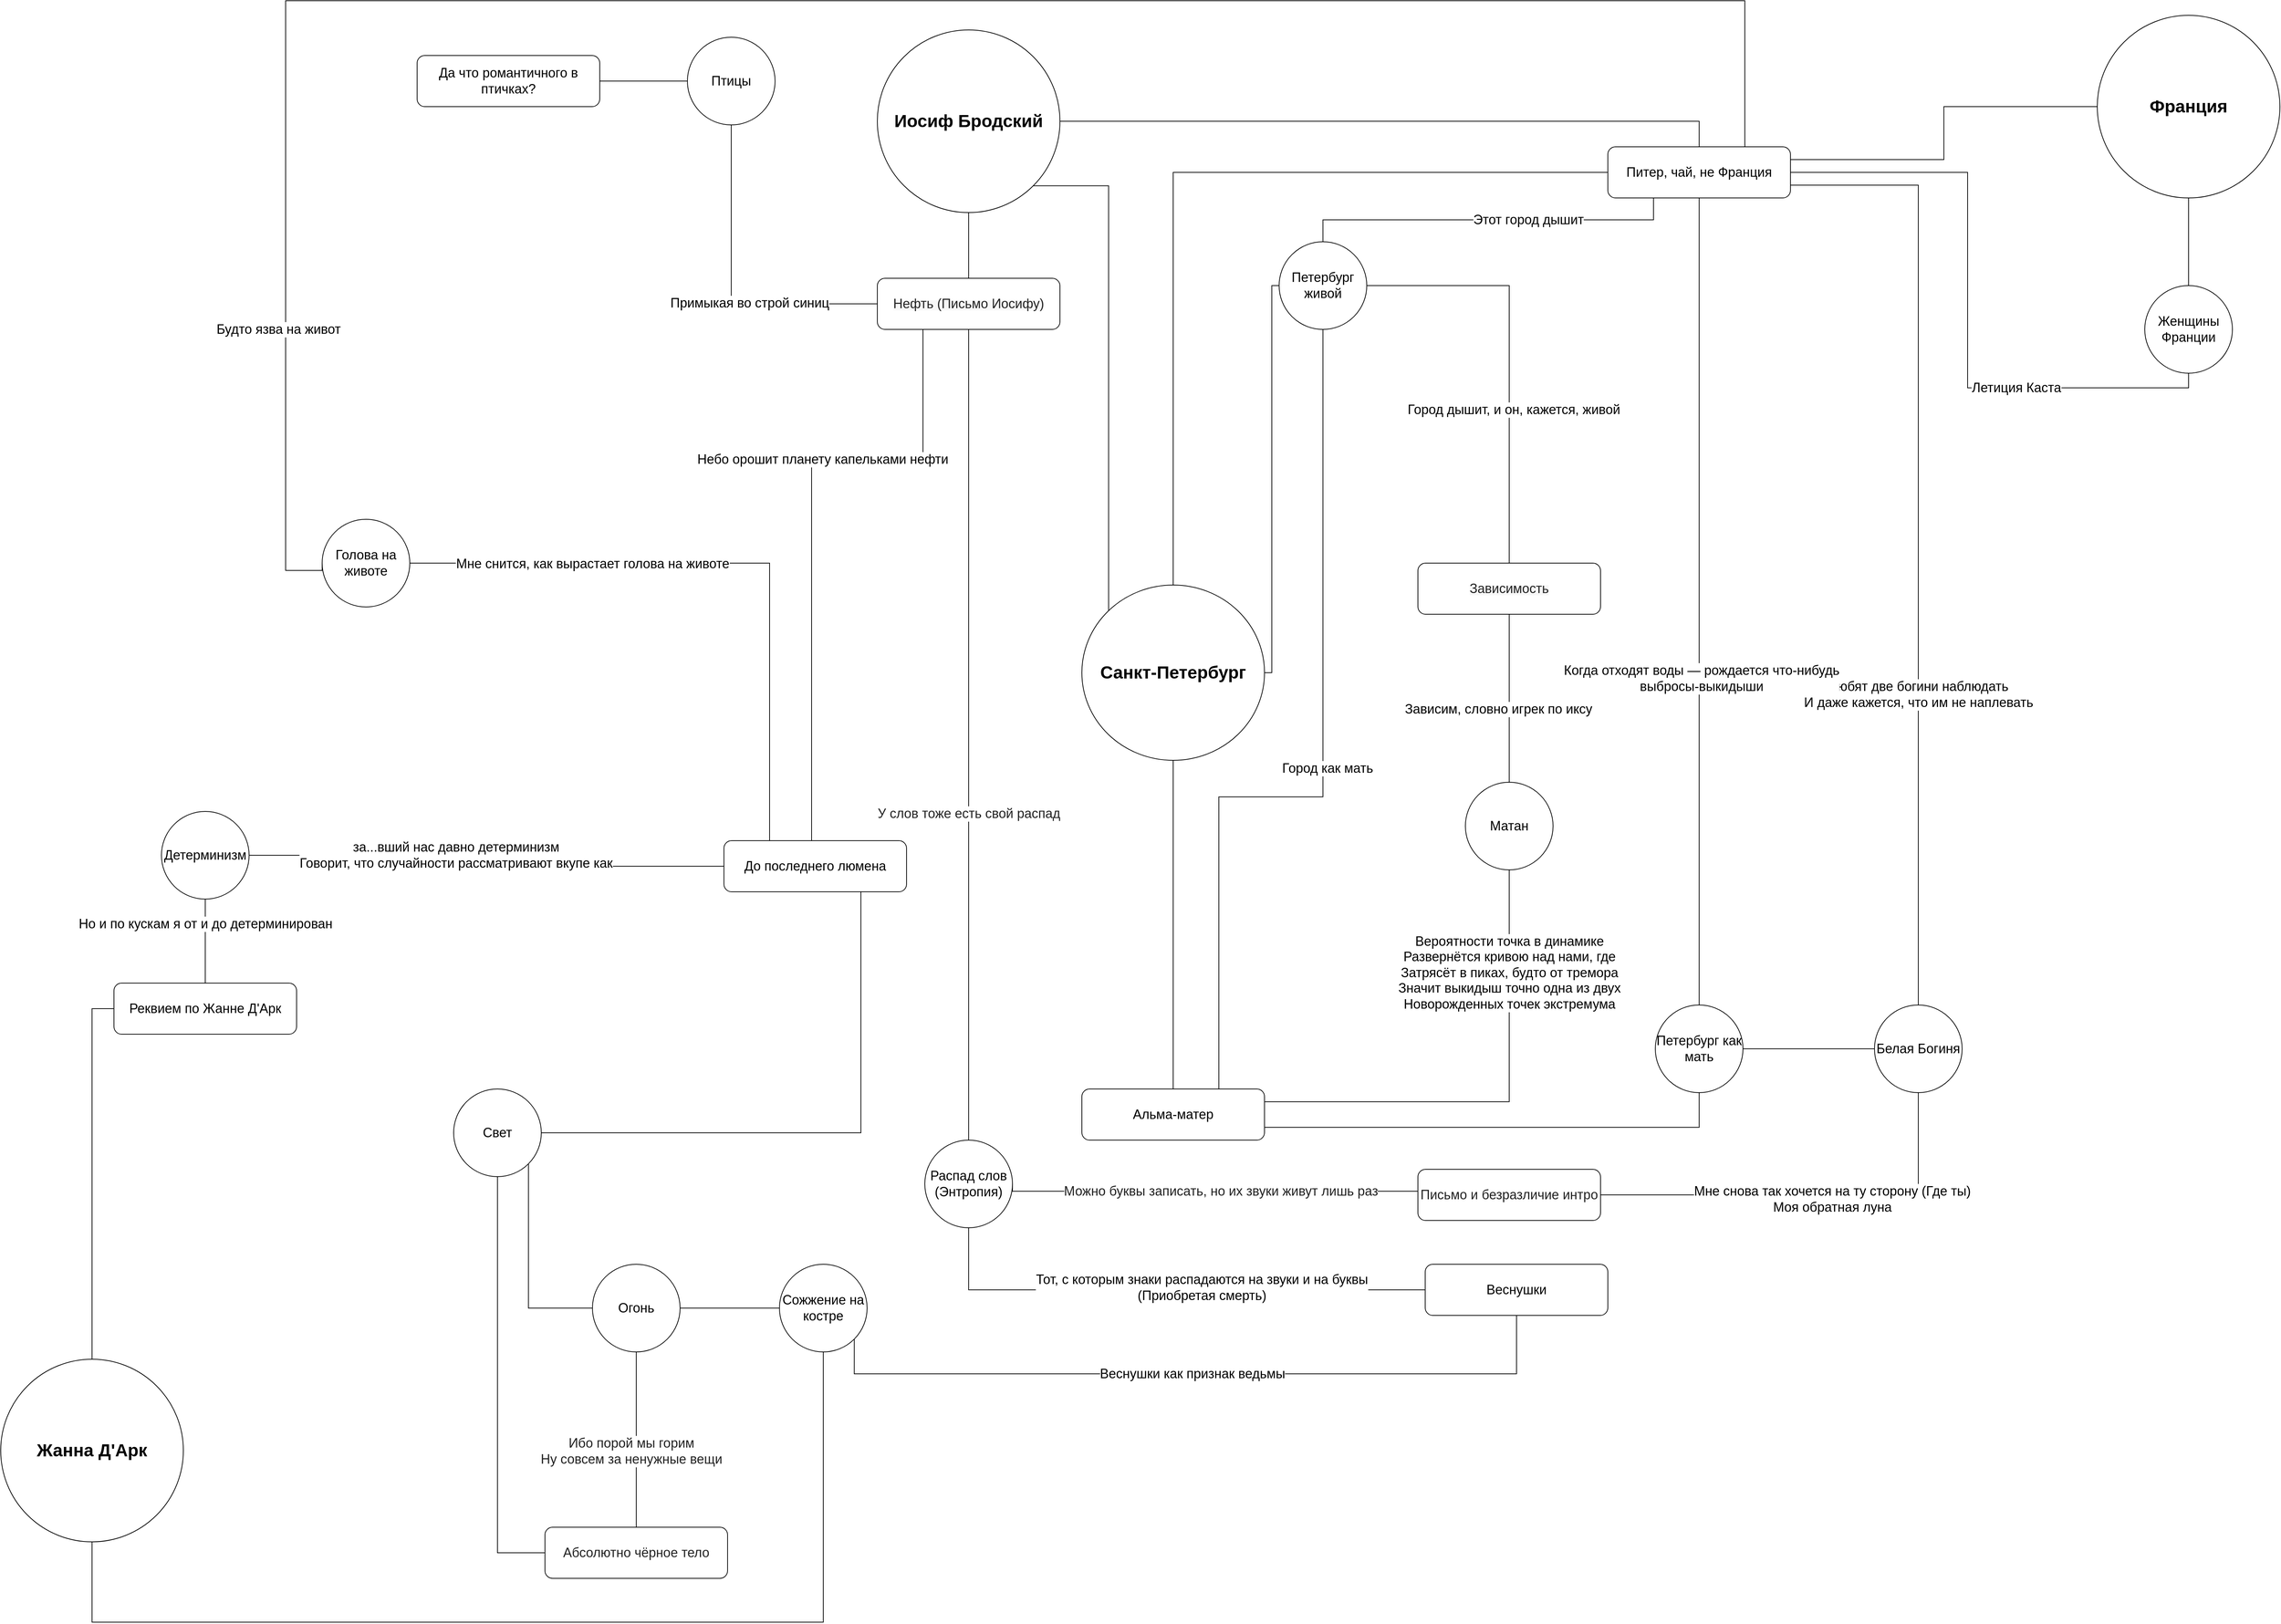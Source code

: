 <mxfile version="14.3.2" type="github">
  <diagram id="hLvbFPvER6smxe1DaEyC" name="Page-1">
    <mxGraphModel dx="3138" dy="2585" grid="1" gridSize="10" guides="1" tooltips="1" connect="1" arrows="1" fold="1" page="1" pageScale="1" pageWidth="827" pageHeight="1169" math="0" shadow="0">
      <root>
        <mxCell id="0" />
        <mxCell id="1" parent="0" />
        <mxCell id="lqc5_xZJ1Iw9UYwcaw_J-13" style="edgeStyle=orthogonalEdgeStyle;rounded=0;orthogonalLoop=1;jettySize=auto;html=1;entryX=0;entryY=0.5;entryDx=0;entryDy=0;endArrow=none;endFill=0;exitX=0.5;exitY=0;exitDx=0;exitDy=0;" edge="1" parent="1" source="1c6ZH7vMenbnLPpmqNAf-1" target="1c6ZH7vMenbnLPpmqNAf-60">
          <mxGeometry relative="1" as="geometry" />
        </mxCell>
        <mxCell id="lqc5_xZJ1Iw9UYwcaw_J-24" style="edgeStyle=orthogonalEdgeStyle;rounded=0;orthogonalLoop=1;jettySize=auto;html=1;entryX=1;entryY=1;entryDx=0;entryDy=0;endArrow=none;endFill=0;exitX=0;exitY=0;exitDx=0;exitDy=0;" edge="1" parent="1" source="1c6ZH7vMenbnLPpmqNAf-1" target="1c6ZH7vMenbnLPpmqNAf-2">
          <mxGeometry relative="1" as="geometry">
            <Array as="points">
              <mxPoint x="-83" y="-877" />
            </Array>
          </mxGeometry>
        </mxCell>
        <mxCell id="1c6ZH7vMenbnLPpmqNAf-1" value="&lt;b&gt;&lt;font style=&quot;font-size: 24px&quot;&gt;Санкт-Петербург&lt;/font&gt;&lt;/b&gt;" style="ellipse;whiteSpace=wrap;html=1;" parent="1" vertex="1">
          <mxGeometry x="-120" y="-330" width="250" height="240" as="geometry" />
        </mxCell>
        <mxCell id="lqc5_xZJ1Iw9UYwcaw_J-55" style="edgeStyle=orthogonalEdgeStyle;rounded=0;orthogonalLoop=1;jettySize=auto;html=1;entryX=0.5;entryY=0;entryDx=0;entryDy=0;endArrow=none;endFill=0;" edge="1" parent="1" source="1c6ZH7vMenbnLPpmqNAf-2" target="1c6ZH7vMenbnLPpmqNAf-37">
          <mxGeometry relative="1" as="geometry" />
        </mxCell>
        <mxCell id="1c6ZH7vMenbnLPpmqNAf-2" value="&lt;b&gt;&lt;font style=&quot;font-size: 24px&quot;&gt;Иосиф Бродский&lt;/font&gt;&lt;/b&gt;" style="ellipse;whiteSpace=wrap;html=1;" parent="1" vertex="1">
          <mxGeometry x="-400" y="-1090" width="250" height="250" as="geometry" />
        </mxCell>
        <mxCell id="1c6ZH7vMenbnLPpmqNAf-44" style="edgeStyle=orthogonalEdgeStyle;rounded=0;orthogonalLoop=1;jettySize=auto;html=1;entryX=1;entryY=0.25;entryDx=0;entryDy=0;endArrow=none;endFill=0;" parent="1" source="1c6ZH7vMenbnLPpmqNAf-3" target="1c6ZH7vMenbnLPpmqNAf-60" edge="1">
          <mxGeometry relative="1" as="geometry">
            <mxPoint x="660" y="165" as="targetPoint" />
          </mxGeometry>
        </mxCell>
        <mxCell id="1c6ZH7vMenbnLPpmqNAf-3" value="&lt;b&gt;&lt;font style=&quot;font-size: 24px&quot;&gt;Франция&lt;/font&gt;&lt;/b&gt;" style="ellipse;whiteSpace=wrap;html=1;" parent="1" vertex="1">
          <mxGeometry x="1270" y="-1110" width="250" height="250" as="geometry" />
        </mxCell>
        <mxCell id="lqc5_xZJ1Iw9UYwcaw_J-61" style="edgeStyle=orthogonalEdgeStyle;rounded=0;orthogonalLoop=1;jettySize=auto;html=1;entryX=0;entryY=0.5;entryDx=0;entryDy=0;endArrow=none;endFill=0;" edge="1" parent="1" source="1c6ZH7vMenbnLPpmqNAf-4" target="lqc5_xZJ1Iw9UYwcaw_J-47">
          <mxGeometry relative="1" as="geometry" />
        </mxCell>
        <mxCell id="1c6ZH7vMenbnLPpmqNAf-4" value="&lt;b&gt;&lt;font style=&quot;font-size: 24px&quot;&gt;Жанна Д&#39;Арк&lt;/font&gt;&lt;/b&gt;" style="ellipse;whiteSpace=wrap;html=1;" parent="1" vertex="1">
          <mxGeometry x="-1600" y="730" width="250" height="250" as="geometry" />
        </mxCell>
        <mxCell id="1c6ZH7vMenbnLPpmqNAf-12" value="&lt;font style=&quot;font-size: 18px&quot;&gt;Распад слов (Энтропия)&lt;/font&gt;" style="ellipse;whiteSpace=wrap;html=1;" parent="1" vertex="1">
          <mxGeometry x="-335" y="430" width="120" height="120" as="geometry" />
        </mxCell>
        <mxCell id="1c6ZH7vMenbnLPpmqNAf-33" style="edgeStyle=orthogonalEdgeStyle;rounded=0;orthogonalLoop=1;jettySize=auto;html=1;entryX=1;entryY=0.5;entryDx=0;entryDy=0;endArrow=none;endFill=0;exitX=0;exitY=0.5;exitDx=0;exitDy=0;" parent="1" source="1c6ZH7vMenbnLPpmqNAf-19" target="1c6ZH7vMenbnLPpmqNAf-12" edge="1">
          <mxGeometry relative="1" as="geometry">
            <Array as="points">
              <mxPoint x="450" y="500" />
              <mxPoint x="-215" y="500" />
            </Array>
          </mxGeometry>
        </mxCell>
        <mxCell id="1c6ZH7vMenbnLPpmqNAf-34" value="&lt;span style=&quot;color: rgb(34 , 34 , 34) ; font-family: &amp;#34;programme&amp;#34; , &amp;#34;arial&amp;#34; , sans-serif ; font-size: 18px&quot;&gt;Можно буквы записать, но их звуки живут лишь раз&lt;/span&gt;" style="edgeLabel;html=1;align=center;verticalAlign=middle;resizable=0;points=[];" parent="1c6ZH7vMenbnLPpmqNAf-33" vertex="1" connectable="0">
          <mxGeometry x="-0.164" y="1" relative="1" as="geometry">
            <mxPoint x="-165" y="-1" as="offset" />
          </mxGeometry>
        </mxCell>
        <mxCell id="lqc5_xZJ1Iw9UYwcaw_J-9" style="edgeStyle=orthogonalEdgeStyle;rounded=0;orthogonalLoop=1;jettySize=auto;html=1;entryX=0.5;entryY=1;entryDx=0;entryDy=0;endArrow=none;endFill=0;" edge="1" parent="1" source="1c6ZH7vMenbnLPpmqNAf-19" target="lqc5_xZJ1Iw9UYwcaw_J-5">
          <mxGeometry relative="1" as="geometry" />
        </mxCell>
        <mxCell id="lqc5_xZJ1Iw9UYwcaw_J-10" value="&lt;div&gt;&lt;span style=&quot;font-size: 18px&quot;&gt;Мне снова так хочется на ту сторону (Где ты)&lt;/span&gt;&lt;/div&gt;&lt;div&gt;&lt;span style=&quot;font-size: 18px&quot;&gt;Моя обратная луна&lt;/span&gt;&lt;/div&gt;" style="edgeLabel;html=1;align=center;verticalAlign=middle;resizable=0;points=[];" vertex="1" connectable="0" parent="lqc5_xZJ1Iw9UYwcaw_J-9">
          <mxGeometry x="0.105" y="-6" relative="1" as="geometry">
            <mxPoint x="-1" as="offset" />
          </mxGeometry>
        </mxCell>
        <mxCell id="1c6ZH7vMenbnLPpmqNAf-19" value="&lt;font size=&quot;1&quot;&gt;&lt;span style=&quot;color: rgb(34 , 34 , 34) ; font-family: &amp;#34;programme&amp;#34; , &amp;#34;arial&amp;#34; , sans-serif ; font-size: 18px ; background-color: rgb(255 , 255 , 255)&quot;&gt;Письмо и безразличие интро&lt;/span&gt;&lt;/font&gt;" style="rounded=1;whiteSpace=wrap;html=1;" parent="1" vertex="1">
          <mxGeometry x="340" y="470" width="250" height="70" as="geometry" />
        </mxCell>
        <mxCell id="1c6ZH7vMenbnLPpmqNAf-32" style="edgeStyle=orthogonalEdgeStyle;rounded=0;orthogonalLoop=1;jettySize=auto;html=1;exitX=0;exitY=0.5;exitDx=0;exitDy=0;endArrow=none;endFill=0;" parent="1" source="lqc5_xZJ1Iw9UYwcaw_J-41" target="1c6ZH7vMenbnLPpmqNAf-12" edge="1">
          <mxGeometry relative="1" as="geometry">
            <mxPoint x="350" y="635" as="sourcePoint" />
          </mxGeometry>
        </mxCell>
        <mxCell id="1c6ZH7vMenbnLPpmqNAf-35" value="&lt;div style=&quot;font-size: 18px&quot;&gt;&lt;font style=&quot;font-size: 18px&quot;&gt;Тот, с которым знаки распадаются на звуки и на буквы&lt;/font&gt;&lt;/div&gt;&lt;div style=&quot;font-size: 18px&quot;&gt;&lt;font style=&quot;font-size: 18px&quot;&gt;(Приобретая смерть)&lt;/font&gt;&lt;/div&gt;" style="edgeLabel;html=1;align=center;verticalAlign=middle;resizable=0;points=[];" parent="1c6ZH7vMenbnLPpmqNAf-32" vertex="1" connectable="0">
          <mxGeometry x="-0.136" y="-3" relative="1" as="geometry">
            <mxPoint as="offset" />
          </mxGeometry>
        </mxCell>
        <mxCell id="1c6ZH7vMenbnLPpmqNAf-47" style="edgeStyle=orthogonalEdgeStyle;rounded=0;orthogonalLoop=1;jettySize=auto;html=1;endArrow=none;endFill=0;exitX=0.5;exitY=1;exitDx=0;exitDy=0;entryX=1;entryY=0;entryDx=0;entryDy=0;" parent="1" source="lqc5_xZJ1Iw9UYwcaw_J-41" target="1c6ZH7vMenbnLPpmqNAf-46" edge="1">
          <mxGeometry relative="1" as="geometry">
            <mxPoint x="600" y="635" as="sourcePoint" />
            <mxPoint x="160" y="760" as="targetPoint" />
            <Array as="points">
              <mxPoint x="475" y="750" />
              <mxPoint x="-432" y="750" />
            </Array>
          </mxGeometry>
        </mxCell>
        <mxCell id="lqc5_xZJ1Iw9UYwcaw_J-11" value="&lt;span style=&quot;font-size: 18px&quot;&gt;Веснушки как признак ведьмы&lt;/span&gt;" style="edgeLabel;html=1;align=center;verticalAlign=middle;resizable=0;points=[];" vertex="1" connectable="0" parent="1c6ZH7vMenbnLPpmqNAf-47">
          <mxGeometry x="-0.432" y="-4" relative="1" as="geometry">
            <mxPoint x="-231" y="4" as="offset" />
          </mxGeometry>
        </mxCell>
        <mxCell id="1c6ZH7vMenbnLPpmqNAf-61" style="edgeStyle=orthogonalEdgeStyle;rounded=0;orthogonalLoop=1;jettySize=auto;html=1;entryX=1;entryY=0.5;entryDx=0;entryDy=0;endArrow=none;endFill=0;" parent="1" source="1c6ZH7vMenbnLPpmqNAf-21" target="1c6ZH7vMenbnLPpmqNAf-54" edge="1">
          <mxGeometry relative="1" as="geometry" />
        </mxCell>
        <mxCell id="1c6ZH7vMenbnLPpmqNAf-64" value="&lt;span style=&quot;color: rgb(34 , 34 , 34) ; font-family: &amp;#34;programme&amp;#34; , &amp;#34;arial&amp;#34; , sans-serif ; font-size: 18px&quot;&gt;Ибо порой мы горим&lt;/span&gt;&lt;br style=&quot;box-sizing: border-box ; color: rgb(34 , 34 , 34) ; font-family: &amp;#34;programme&amp;#34; , &amp;#34;arial&amp;#34; , sans-serif ; font-size: 18px&quot;&gt;&lt;span style=&quot;color: rgb(34 , 34 , 34) ; font-family: &amp;#34;programme&amp;#34; , &amp;#34;arial&amp;#34; , sans-serif ; font-size: 18px&quot;&gt;Ну совсем за ненужные вещи&lt;/span&gt;" style="edgeLabel;html=1;align=center;verticalAlign=middle;resizable=0;points=[];" parent="1c6ZH7vMenbnLPpmqNAf-61" vertex="1" connectable="0">
          <mxGeometry x="-0.143" y="7" relative="1" as="geometry">
            <mxPoint y="-1" as="offset" />
          </mxGeometry>
        </mxCell>
        <mxCell id="1c6ZH7vMenbnLPpmqNAf-62" style="edgeStyle=orthogonalEdgeStyle;rounded=0;orthogonalLoop=1;jettySize=auto;html=1;entryX=1;entryY=0.5;entryDx=0;entryDy=0;endArrow=none;endFill=0;" parent="1" source="1c6ZH7vMenbnLPpmqNAf-21" target="1c6ZH7vMenbnLPpmqNAf-55" edge="1">
          <mxGeometry relative="1" as="geometry" />
        </mxCell>
        <mxCell id="1c6ZH7vMenbnLPpmqNAf-21" value="&lt;font color=&quot;#222222&quot; face=&quot;programme, arial, sans-serif&quot; style=&quot;font-size: 18px&quot;&gt;Абсолютно чёрное тело&lt;/font&gt;" style="rounded=1;whiteSpace=wrap;html=1;" parent="1" vertex="1">
          <mxGeometry x="-855" y="960" width="250" height="70" as="geometry" />
        </mxCell>
        <mxCell id="lqc5_xZJ1Iw9UYwcaw_J-21" style="edgeStyle=orthogonalEdgeStyle;rounded=0;orthogonalLoop=1;jettySize=auto;html=1;entryX=0;entryY=0.5;entryDx=0;entryDy=0;endArrow=none;endFill=0;" edge="1" parent="1" source="1c6ZH7vMenbnLPpmqNAf-22" target="lqc5_xZJ1Iw9UYwcaw_J-19">
          <mxGeometry relative="1" as="geometry" />
        </mxCell>
        <mxCell id="lqc5_xZJ1Iw9UYwcaw_J-22" value="&lt;font style=&quot;font-size: 18px&quot;&gt;Зависим, словно игрек по иксу&lt;/font&gt;" style="edgeLabel;html=1;align=center;verticalAlign=middle;resizable=0;points=[];" vertex="1" connectable="0" parent="lqc5_xZJ1Iw9UYwcaw_J-21">
          <mxGeometry x="0.134" y="-1" relative="1" as="geometry">
            <mxPoint x="-14" y="-1" as="offset" />
          </mxGeometry>
        </mxCell>
        <mxCell id="lqc5_xZJ1Iw9UYwcaw_J-25" style="edgeStyle=orthogonalEdgeStyle;rounded=0;orthogonalLoop=1;jettySize=auto;html=1;entryX=1;entryY=0.5;entryDx=0;entryDy=0;endArrow=none;endFill=0;exitX=0.5;exitY=0;exitDx=0;exitDy=0;" edge="1" parent="1" source="1c6ZH7vMenbnLPpmqNAf-22" target="lqc5_xZJ1Iw9UYwcaw_J-23">
          <mxGeometry relative="1" as="geometry" />
        </mxCell>
        <mxCell id="lqc5_xZJ1Iw9UYwcaw_J-26" value="&lt;font style=&quot;font-size: 18px&quot;&gt;Город дышит, и он, кажется, живой&lt;/font&gt;" style="edgeLabel;html=1;align=center;verticalAlign=middle;resizable=0;points=[];" vertex="1" connectable="0" parent="lqc5_xZJ1Iw9UYwcaw_J-25">
          <mxGeometry x="0.576" y="6" relative="1" as="geometry">
            <mxPoint x="78.33" y="164" as="offset" />
          </mxGeometry>
        </mxCell>
        <mxCell id="1c6ZH7vMenbnLPpmqNAf-22" value="&lt;font color=&quot;#222222&quot; face=&quot;programme, arial, sans-serif&quot;&gt;&lt;span style=&quot;background-color: rgb(247 , 247 , 247)&quot;&gt;&lt;font style=&quot;font-size: 18px&quot;&gt;Зависимость&lt;/font&gt;&lt;br&gt;&lt;/span&gt;&lt;/font&gt;" style="rounded=1;whiteSpace=wrap;html=1;" parent="1" vertex="1">
          <mxGeometry x="340" y="-360" width="250" height="70" as="geometry" />
        </mxCell>
        <mxCell id="1c6ZH7vMenbnLPpmqNAf-50" style="edgeStyle=orthogonalEdgeStyle;rounded=0;orthogonalLoop=1;jettySize=auto;html=1;entryX=0;entryY=0.5;entryDx=0;entryDy=0;endArrow=none;endFill=0;" parent="1" source="1c6ZH7vMenbnLPpmqNAf-23" target="1c6ZH7vMenbnLPpmqNAf-49" edge="1">
          <mxGeometry relative="1" as="geometry" />
        </mxCell>
        <mxCell id="1c6ZH7vMenbnLPpmqNAf-23" value="&lt;font style=&quot;font-size: 18px&quot;&gt;Да что романтичного в птичках?&lt;/font&gt;" style="rounded=1;whiteSpace=wrap;html=1;" parent="1" vertex="1">
          <mxGeometry x="-1030" y="-1055" width="250" height="70" as="geometry" />
        </mxCell>
        <mxCell id="1c6ZH7vMenbnLPpmqNAf-38" style="edgeStyle=orthogonalEdgeStyle;rounded=0;orthogonalLoop=1;jettySize=auto;html=1;exitX=0.5;exitY=1;exitDx=0;exitDy=0;entryX=0.5;entryY=0;entryDx=0;entryDy=0;endArrow=none;endFill=0;" parent="1" source="1c6ZH7vMenbnLPpmqNAf-37" target="1c6ZH7vMenbnLPpmqNAf-12" edge="1">
          <mxGeometry relative="1" as="geometry">
            <Array as="points">
              <mxPoint x="-275" y="-680" />
            </Array>
          </mxGeometry>
        </mxCell>
        <mxCell id="1c6ZH7vMenbnLPpmqNAf-39" value="&lt;span style=&quot;color: rgb(34 , 34 , 34) ; font-family: &amp;#34;programme&amp;#34; , &amp;#34;arial&amp;#34; , sans-serif ; font-size: 18px&quot;&gt;У слов тоже есть свой распад&lt;/span&gt;" style="edgeLabel;html=1;align=center;verticalAlign=middle;resizable=0;points=[];" parent="1c6ZH7vMenbnLPpmqNAf-38" vertex="1" connectable="0">
          <mxGeometry x="0.195" relative="1" as="geometry">
            <mxPoint as="offset" />
          </mxGeometry>
        </mxCell>
        <mxCell id="1c6ZH7vMenbnLPpmqNAf-37" value="&lt;font color=&quot;#222222&quot; face=&quot;programme, arial, sans-serif&quot;&gt;&lt;span style=&quot;background-color: rgb(247 , 247 , 247)&quot;&gt;&lt;font style=&quot;font-size: 18px&quot;&gt;Нефть (Письмо Иосифу)&lt;/font&gt;&lt;br&gt;&lt;/span&gt;&lt;/font&gt;" style="rounded=1;whiteSpace=wrap;html=1;" parent="1" vertex="1">
          <mxGeometry x="-400" y="-750" width="250" height="70" as="geometry" />
        </mxCell>
        <mxCell id="1c6ZH7vMenbnLPpmqNAf-43" style="edgeStyle=orthogonalEdgeStyle;rounded=0;orthogonalLoop=1;jettySize=auto;html=1;entryX=1;entryY=0.5;entryDx=0;entryDy=0;endArrow=none;endFill=0;exitX=0.5;exitY=0;exitDx=0;exitDy=0;" parent="1" source="1c6ZH7vMenbnLPpmqNAf-60" target="1c6ZH7vMenbnLPpmqNAf-2" edge="1">
          <mxGeometry relative="1" as="geometry">
            <mxPoint x="600" y="105" as="sourcePoint" />
          </mxGeometry>
        </mxCell>
        <mxCell id="1c6ZH7vMenbnLPpmqNAf-56" value="" style="edgeStyle=orthogonalEdgeStyle;rounded=0;orthogonalLoop=1;jettySize=auto;html=1;endArrow=none;endFill=0;" parent="1" source="1c6ZH7vMenbnLPpmqNAf-46" target="1c6ZH7vMenbnLPpmqNAf-54" edge="1">
          <mxGeometry relative="1" as="geometry" />
        </mxCell>
        <mxCell id="lqc5_xZJ1Iw9UYwcaw_J-60" style="edgeStyle=orthogonalEdgeStyle;rounded=0;orthogonalLoop=1;jettySize=auto;html=1;entryX=0.5;entryY=1;entryDx=0;entryDy=0;endArrow=none;endFill=0;" edge="1" parent="1" source="1c6ZH7vMenbnLPpmqNAf-46" target="1c6ZH7vMenbnLPpmqNAf-4">
          <mxGeometry relative="1" as="geometry">
            <Array as="points">
              <mxPoint x="-474" y="1090" />
              <mxPoint x="-1475" y="1090" />
            </Array>
          </mxGeometry>
        </mxCell>
        <mxCell id="1c6ZH7vMenbnLPpmqNAf-46" value="&lt;span style=&quot;font-size: 18px&quot;&gt;Сожжение на костре&lt;/span&gt;" style="ellipse;whiteSpace=wrap;html=1;direction=south;" parent="1" vertex="1">
          <mxGeometry x="-534" y="600" width="120" height="120" as="geometry" />
        </mxCell>
        <mxCell id="1c6ZH7vMenbnLPpmqNAf-51" style="edgeStyle=orthogonalEdgeStyle;rounded=0;orthogonalLoop=1;jettySize=auto;html=1;entryX=0;entryY=0.5;entryDx=0;entryDy=0;endArrow=none;endFill=0;exitX=0.5;exitY=1;exitDx=0;exitDy=0;" parent="1" source="1c6ZH7vMenbnLPpmqNAf-49" target="1c6ZH7vMenbnLPpmqNAf-37" edge="1">
          <mxGeometry relative="1" as="geometry">
            <Array as="points">
              <mxPoint x="-600" y="-715" />
            </Array>
          </mxGeometry>
        </mxCell>
        <mxCell id="1c6ZH7vMenbnLPpmqNAf-52" value="&lt;font style=&quot;font-size: 18px&quot;&gt;Примыкая во строй синиц&lt;/font&gt;" style="edgeLabel;html=1;align=center;verticalAlign=middle;resizable=0;points=[];" parent="1c6ZH7vMenbnLPpmqNAf-51" vertex="1" connectable="0">
          <mxGeometry x="0.214" y="1" relative="1" as="geometry">
            <mxPoint as="offset" />
          </mxGeometry>
        </mxCell>
        <mxCell id="1c6ZH7vMenbnLPpmqNAf-49" value="&lt;span style=&quot;font-size: 18px&quot;&gt;Птицы&lt;/span&gt;" style="ellipse;whiteSpace=wrap;html=1;" parent="1" vertex="1">
          <mxGeometry x="-660" y="-1080" width="120" height="120" as="geometry" />
        </mxCell>
        <mxCell id="1c6ZH7vMenbnLPpmqNAf-58" style="edgeStyle=orthogonalEdgeStyle;rounded=0;orthogonalLoop=1;jettySize=auto;html=1;endArrow=none;endFill=0;entryX=1;entryY=0;entryDx=0;entryDy=0;" parent="1" source="1c6ZH7vMenbnLPpmqNAf-54" target="1c6ZH7vMenbnLPpmqNAf-55" edge="1">
          <mxGeometry relative="1" as="geometry">
            <mxPoint x="-950" y="680" as="targetPoint" />
          </mxGeometry>
        </mxCell>
        <mxCell id="1c6ZH7vMenbnLPpmqNAf-54" value="&lt;span style=&quot;font-size: 18px&quot;&gt;Огонь&lt;/span&gt;" style="ellipse;whiteSpace=wrap;html=1;direction=south;" parent="1" vertex="1">
          <mxGeometry x="-790" y="600" width="120" height="120" as="geometry" />
        </mxCell>
        <mxCell id="lqc5_xZJ1Iw9UYwcaw_J-62" style="edgeStyle=orthogonalEdgeStyle;rounded=0;orthogonalLoop=1;jettySize=auto;html=1;entryX=0.75;entryY=1;entryDx=0;entryDy=0;endArrow=none;endFill=0;" edge="1" parent="1" source="1c6ZH7vMenbnLPpmqNAf-55" target="lqc5_xZJ1Iw9UYwcaw_J-39">
          <mxGeometry relative="1" as="geometry" />
        </mxCell>
        <mxCell id="1c6ZH7vMenbnLPpmqNAf-55" value="&lt;span style=&quot;font-size: 18px&quot;&gt;Свет&lt;/span&gt;" style="ellipse;whiteSpace=wrap;html=1;direction=south;" parent="1" vertex="1">
          <mxGeometry x="-980" y="360" width="120" height="120" as="geometry" />
        </mxCell>
        <mxCell id="1c6ZH7vMenbnLPpmqNAf-66" style="edgeStyle=orthogonalEdgeStyle;rounded=0;orthogonalLoop=1;jettySize=auto;html=1;entryX=0.5;entryY=1;entryDx=0;entryDy=0;endArrow=none;endFill=0;exitX=1;exitY=0.5;exitDx=0;exitDy=0;" parent="1" source="1c6ZH7vMenbnLPpmqNAf-60" target="1c6ZH7vMenbnLPpmqNAf-65" edge="1">
          <mxGeometry relative="1" as="geometry" />
        </mxCell>
        <mxCell id="1c6ZH7vMenbnLPpmqNAf-67" value="&lt;font style=&quot;font-size: 18px&quot;&gt;Летиция Каста&lt;/font&gt;" style="edgeLabel;html=1;align=center;verticalAlign=middle;resizable=0;points=[];" parent="1c6ZH7vMenbnLPpmqNAf-66" vertex="1" connectable="0">
          <mxGeometry x="0.404" relative="1" as="geometry">
            <mxPoint as="offset" />
          </mxGeometry>
        </mxCell>
        <mxCell id="lqc5_xZJ1Iw9UYwcaw_J-7" style="edgeStyle=orthogonalEdgeStyle;rounded=0;orthogonalLoop=1;jettySize=auto;html=1;endArrow=none;endFill=0;exitX=1;exitY=0.75;exitDx=0;exitDy=0;" edge="1" parent="1" source="1c6ZH7vMenbnLPpmqNAf-60" target="lqc5_xZJ1Iw9UYwcaw_J-5">
          <mxGeometry relative="1" as="geometry" />
        </mxCell>
        <mxCell id="lqc5_xZJ1Iw9UYwcaw_J-8" value="&lt;div style=&quot;font-size: 18px&quot;&gt;&lt;font style=&quot;font-size: 18px&quot;&gt;Любят две богини наблюдать&lt;/font&gt;&lt;/div&gt;&lt;div style=&quot;font-size: 18px&quot;&gt;&lt;font style=&quot;font-size: 18px&quot;&gt;И даже кажется, что им не наплевать&lt;/font&gt;&lt;/div&gt;" style="edgeLabel;html=1;align=center;verticalAlign=middle;resizable=0;points=[];" vertex="1" connectable="0" parent="lqc5_xZJ1Iw9UYwcaw_J-7">
          <mxGeometry x="-0.159" relative="1" as="geometry">
            <mxPoint y="327" as="offset" />
          </mxGeometry>
        </mxCell>
        <mxCell id="1c6ZH7vMenbnLPpmqNAf-60" value="&lt;span style=&quot;font-size: 18px&quot;&gt;Питер, чай, не Франция&lt;/span&gt;" style="rounded=1;whiteSpace=wrap;html=1;" parent="1" vertex="1">
          <mxGeometry x="600" y="-930" width="250" height="70" as="geometry" />
        </mxCell>
        <mxCell id="lqc5_xZJ1Iw9UYwcaw_J-29" style="edgeStyle=orthogonalEdgeStyle;rounded=0;orthogonalLoop=1;jettySize=auto;html=1;endArrow=none;endFill=0;" edge="1" parent="1" source="1c6ZH7vMenbnLPpmqNAf-65" target="1c6ZH7vMenbnLPpmqNAf-3">
          <mxGeometry relative="1" as="geometry" />
        </mxCell>
        <mxCell id="1c6ZH7vMenbnLPpmqNAf-65" value="&lt;span style=&quot;font-size: 18px&quot;&gt;Женщины Франции&lt;/span&gt;" style="ellipse;whiteSpace=wrap;html=1;" parent="1" vertex="1">
          <mxGeometry x="1335" y="-740" width="120" height="120" as="geometry" />
        </mxCell>
        <mxCell id="lqc5_xZJ1Iw9UYwcaw_J-2" style="edgeStyle=orthogonalEdgeStyle;rounded=0;orthogonalLoop=1;jettySize=auto;html=1;entryX=0.5;entryY=1;entryDx=0;entryDy=0;endArrow=none;endFill=0;" edge="1" parent="1" source="lqc5_xZJ1Iw9UYwcaw_J-1" target="1c6ZH7vMenbnLPpmqNAf-60">
          <mxGeometry relative="1" as="geometry" />
        </mxCell>
        <mxCell id="lqc5_xZJ1Iw9UYwcaw_J-4" value="&lt;div style=&quot;font-size: 18px&quot;&gt;&lt;font style=&quot;font-size: 18px&quot;&gt;Когда отходят воды — рождается что-нибудь&lt;br&gt;выбросы-выкидыши&lt;/font&gt;&lt;/div&gt;" style="edgeLabel;html=1;align=center;verticalAlign=middle;resizable=0;points=[];" vertex="1" connectable="0" parent="lqc5_xZJ1Iw9UYwcaw_J-2">
          <mxGeometry x="-0.193" y="-3" relative="1" as="geometry">
            <mxPoint y="-1" as="offset" />
          </mxGeometry>
        </mxCell>
        <mxCell id="lqc5_xZJ1Iw9UYwcaw_J-12" style="edgeStyle=orthogonalEdgeStyle;rounded=0;orthogonalLoop=1;jettySize=auto;html=1;entryX=1;entryY=0.75;entryDx=0;entryDy=0;endArrow=none;endFill=0;" edge="1" parent="1" source="lqc5_xZJ1Iw9UYwcaw_J-1" target="lqc5_xZJ1Iw9UYwcaw_J-6">
          <mxGeometry relative="1" as="geometry">
            <Array as="points">
              <mxPoint x="725" y="413" />
            </Array>
          </mxGeometry>
        </mxCell>
        <mxCell id="lqc5_xZJ1Iw9UYwcaw_J-15" style="edgeStyle=orthogonalEdgeStyle;rounded=0;orthogonalLoop=1;jettySize=auto;html=1;entryX=0;entryY=0.5;entryDx=0;entryDy=0;endArrow=none;endFill=0;exitX=1;exitY=0.5;exitDx=0;exitDy=0;" edge="1" parent="1" source="lqc5_xZJ1Iw9UYwcaw_J-1" target="lqc5_xZJ1Iw9UYwcaw_J-5">
          <mxGeometry relative="1" as="geometry">
            <Array as="points">
              <mxPoint x="840" y="305" />
            </Array>
          </mxGeometry>
        </mxCell>
        <mxCell id="lqc5_xZJ1Iw9UYwcaw_J-1" value="&lt;font style=&quot;font-size: 18px&quot;&gt;Петербург как мать&lt;/font&gt;" style="ellipse;whiteSpace=wrap;html=1;" vertex="1" parent="1">
          <mxGeometry x="665" y="245" width="120" height="120" as="geometry" />
        </mxCell>
        <mxCell id="lqc5_xZJ1Iw9UYwcaw_J-5" value="&lt;span style=&quot;font-size: 18px&quot;&gt;Белая Богиня&lt;/span&gt;" style="ellipse;whiteSpace=wrap;html=1;" vertex="1" parent="1">
          <mxGeometry x="965" y="245" width="120" height="120" as="geometry" />
        </mxCell>
        <mxCell id="lqc5_xZJ1Iw9UYwcaw_J-17" style="edgeStyle=orthogonalEdgeStyle;rounded=0;orthogonalLoop=1;jettySize=auto;html=1;entryX=0.5;entryY=1;entryDx=0;entryDy=0;endArrow=none;endFill=0;" edge="1" parent="1" source="lqc5_xZJ1Iw9UYwcaw_J-6" target="1c6ZH7vMenbnLPpmqNAf-1">
          <mxGeometry relative="1" as="geometry" />
        </mxCell>
        <mxCell id="lqc5_xZJ1Iw9UYwcaw_J-30" style="edgeStyle=orthogonalEdgeStyle;rounded=0;orthogonalLoop=1;jettySize=auto;html=1;entryX=0.5;entryY=1;entryDx=0;entryDy=0;endArrow=none;endFill=0;exitX=0.75;exitY=0;exitDx=0;exitDy=0;" edge="1" parent="1" source="lqc5_xZJ1Iw9UYwcaw_J-6" target="lqc5_xZJ1Iw9UYwcaw_J-23">
          <mxGeometry relative="1" as="geometry">
            <Array as="points">
              <mxPoint x="68" y="-40" />
              <mxPoint x="210" y="-40" />
            </Array>
          </mxGeometry>
        </mxCell>
        <mxCell id="lqc5_xZJ1Iw9UYwcaw_J-34" value="&lt;span style=&quot;font-size: 18px&quot;&gt;Город как мать&lt;/span&gt;" style="edgeLabel;html=1;align=center;verticalAlign=middle;resizable=0;points=[];" vertex="1" connectable="0" parent="lqc5_xZJ1Iw9UYwcaw_J-30">
          <mxGeometry x="-0.016" y="1" relative="1" as="geometry">
            <mxPoint x="6.29" as="offset" />
          </mxGeometry>
        </mxCell>
        <mxCell id="lqc5_xZJ1Iw9UYwcaw_J-36" style="edgeStyle=orthogonalEdgeStyle;rounded=0;orthogonalLoop=1;jettySize=auto;html=1;endArrow=none;endFill=0;exitX=1;exitY=0.25;exitDx=0;exitDy=0;" edge="1" parent="1" source="lqc5_xZJ1Iw9UYwcaw_J-6" target="lqc5_xZJ1Iw9UYwcaw_J-19">
          <mxGeometry relative="1" as="geometry" />
        </mxCell>
        <mxCell id="lqc5_xZJ1Iw9UYwcaw_J-37" value="&lt;div style=&quot;font-size: 18px&quot;&gt;&lt;font style=&quot;font-size: 18px&quot;&gt;Вероятности точка в динамике&lt;/font&gt;&lt;/div&gt;&lt;div style=&quot;font-size: 18px&quot;&gt;&lt;font style=&quot;font-size: 18px&quot;&gt;Развернётся кривою над нами, где&lt;/font&gt;&lt;/div&gt;&lt;div style=&quot;font-size: 18px&quot;&gt;&lt;font style=&quot;font-size: 18px&quot;&gt;Затрясёт в пиках, будто от тремора&lt;/font&gt;&lt;/div&gt;&lt;div style=&quot;font-size: 18px&quot;&gt;&lt;font style=&quot;font-size: 18px&quot;&gt;Значит выкидыш точно одна из двух&lt;/font&gt;&lt;/div&gt;&lt;div style=&quot;font-size: 18px&quot;&gt;&lt;font style=&quot;font-size: 18px&quot;&gt;Новорожденных точек экстремума&lt;/font&gt;&lt;/div&gt;" style="edgeLabel;html=1;align=center;verticalAlign=middle;resizable=0;points=[];" vertex="1" connectable="0" parent="lqc5_xZJ1Iw9UYwcaw_J-36">
          <mxGeometry x="0.755" y="3" relative="1" as="geometry">
            <mxPoint x="3" y="60.83" as="offset" />
          </mxGeometry>
        </mxCell>
        <mxCell id="lqc5_xZJ1Iw9UYwcaw_J-6" value="&lt;span style=&quot;font-size: 18px&quot;&gt;Альма-матер&lt;br&gt;&lt;/span&gt;" style="rounded=1;whiteSpace=wrap;html=1;" vertex="1" parent="1">
          <mxGeometry x="-120" y="360" width="250" height="70" as="geometry" />
        </mxCell>
        <mxCell id="lqc5_xZJ1Iw9UYwcaw_J-19" value="&lt;span style=&quot;font-size: 18px&quot;&gt;Матан&lt;/span&gt;" style="ellipse;whiteSpace=wrap;html=1;direction=south;" vertex="1" parent="1">
          <mxGeometry x="405" y="-60" width="120" height="120" as="geometry" />
        </mxCell>
        <mxCell id="lqc5_xZJ1Iw9UYwcaw_J-27" style="edgeStyle=orthogonalEdgeStyle;rounded=0;orthogonalLoop=1;jettySize=auto;html=1;entryX=0.25;entryY=1;entryDx=0;entryDy=0;endArrow=none;endFill=0;exitX=0.5;exitY=0;exitDx=0;exitDy=0;" edge="1" parent="1" source="lqc5_xZJ1Iw9UYwcaw_J-23" target="1c6ZH7vMenbnLPpmqNAf-60">
          <mxGeometry relative="1" as="geometry">
            <mxPoint x="270" y="-750" as="sourcePoint" />
            <Array as="points">
              <mxPoint x="210" y="-830" />
              <mxPoint x="663" y="-830" />
            </Array>
          </mxGeometry>
        </mxCell>
        <mxCell id="lqc5_xZJ1Iw9UYwcaw_J-28" value="&lt;font style=&quot;font-size: 18px&quot;&gt;Этот город дышит&lt;/font&gt;" style="edgeLabel;html=1;align=center;verticalAlign=middle;resizable=0;points=[];" vertex="1" connectable="0" parent="lqc5_xZJ1Iw9UYwcaw_J-27">
          <mxGeometry x="-0.709" y="1" relative="1" as="geometry">
            <mxPoint x="236" y="1" as="offset" />
          </mxGeometry>
        </mxCell>
        <mxCell id="lqc5_xZJ1Iw9UYwcaw_J-35" style="edgeStyle=orthogonalEdgeStyle;rounded=0;orthogonalLoop=1;jettySize=auto;html=1;entryX=1;entryY=0.5;entryDx=0;entryDy=0;endArrow=none;endFill=0;" edge="1" parent="1" source="lqc5_xZJ1Iw9UYwcaw_J-23" target="1c6ZH7vMenbnLPpmqNAf-1">
          <mxGeometry relative="1" as="geometry">
            <Array as="points">
              <mxPoint x="140" y="-740" />
              <mxPoint x="140" y="-210" />
            </Array>
          </mxGeometry>
        </mxCell>
        <mxCell id="lqc5_xZJ1Iw9UYwcaw_J-23" value="&lt;span style=&quot;font-size: 18px&quot;&gt;Петербург живой&lt;/span&gt;" style="ellipse;whiteSpace=wrap;html=1;" vertex="1" parent="1">
          <mxGeometry x="150" y="-800" width="120" height="120" as="geometry" />
        </mxCell>
        <mxCell id="lqc5_xZJ1Iw9UYwcaw_J-44" style="edgeStyle=orthogonalEdgeStyle;rounded=0;orthogonalLoop=1;jettySize=auto;html=1;endArrow=none;endFill=0;exitX=0.5;exitY=0;exitDx=0;exitDy=0;entryX=0.25;entryY=1;entryDx=0;entryDy=0;" edge="1" parent="1" source="lqc5_xZJ1Iw9UYwcaw_J-39" target="1c6ZH7vMenbnLPpmqNAf-37">
          <mxGeometry relative="1" as="geometry">
            <mxPoint x="-575" y="-650" as="targetPoint" />
            <Array as="points">
              <mxPoint x="-490" y="20" />
              <mxPoint x="-490" y="-500" />
              <mxPoint x="-338" y="-500" />
            </Array>
          </mxGeometry>
        </mxCell>
        <mxCell id="lqc5_xZJ1Iw9UYwcaw_J-46" value="&lt;font style=&quot;font-size: 18px&quot;&gt;Небо орошит планету капельками нефти&lt;/font&gt;" style="edgeLabel;html=1;align=center;verticalAlign=middle;resizable=0;points=[];" vertex="1" connectable="0" parent="lqc5_xZJ1Iw9UYwcaw_J-44">
          <mxGeometry x="0.26" y="2" relative="1" as="geometry">
            <mxPoint as="offset" />
          </mxGeometry>
        </mxCell>
        <mxCell id="lqc5_xZJ1Iw9UYwcaw_J-63" style="edgeStyle=orthogonalEdgeStyle;rounded=0;orthogonalLoop=1;jettySize=auto;html=1;entryX=0.75;entryY=0;entryDx=0;entryDy=0;endArrow=none;endFill=0;exitX=0;exitY=0.5;exitDx=0;exitDy=0;" edge="1" parent="1" source="lqc5_xZJ1Iw9UYwcaw_J-64" target="1c6ZH7vMenbnLPpmqNAf-60">
          <mxGeometry relative="1" as="geometry">
            <Array as="points">
              <mxPoint x="-1210" y="-350" />
              <mxPoint x="-1210" y="-1130" />
              <mxPoint x="787" y="-1130" />
            </Array>
          </mxGeometry>
        </mxCell>
        <mxCell id="lqc5_xZJ1Iw9UYwcaw_J-66" value="&lt;font style=&quot;font-size: 18px&quot;&gt;Будто язва на живот&lt;/font&gt;" style="edgeLabel;html=1;align=center;verticalAlign=middle;resizable=0;points=[];" vertex="1" connectable="0" parent="lqc5_xZJ1Iw9UYwcaw_J-63">
          <mxGeometry x="-0.902" y="4" relative="1" as="geometry">
            <mxPoint x="-6" y="-241.43" as="offset" />
          </mxGeometry>
        </mxCell>
        <mxCell id="lqc5_xZJ1Iw9UYwcaw_J-39" value="&lt;span style=&quot;font-size: 18px&quot;&gt;До последнего люмена&lt;br&gt;&lt;/span&gt;" style="rounded=1;whiteSpace=wrap;html=1;" vertex="1" parent="1">
          <mxGeometry x="-610" y="20" width="250" height="70" as="geometry" />
        </mxCell>
        <mxCell id="lqc5_xZJ1Iw9UYwcaw_J-41" value="&lt;font style=&quot;font-size: 18px&quot;&gt;Веснушки&lt;/font&gt;" style="rounded=1;whiteSpace=wrap;html=1;" vertex="1" parent="1">
          <mxGeometry x="350" y="600" width="250" height="70" as="geometry" />
        </mxCell>
        <mxCell id="lqc5_xZJ1Iw9UYwcaw_J-52" value="&lt;font style=&quot;font-size: 18px&quot;&gt;Но и по кускам я от и до детерминирован&lt;/font&gt;" style="edgeStyle=orthogonalEdgeStyle;rounded=0;orthogonalLoop=1;jettySize=auto;html=1;entryX=0.5;entryY=1;entryDx=0;entryDy=0;endArrow=none;endFill=0;" edge="1" parent="1" source="lqc5_xZJ1Iw9UYwcaw_J-47" target="lqc5_xZJ1Iw9UYwcaw_J-49">
          <mxGeometry x="0.412" relative="1" as="geometry">
            <Array as="points">
              <mxPoint x="-1320" y="260" />
              <mxPoint x="-1320" y="260" />
            </Array>
            <mxPoint as="offset" />
          </mxGeometry>
        </mxCell>
        <mxCell id="lqc5_xZJ1Iw9UYwcaw_J-47" value="&lt;span style=&quot;font-size: 18px&quot;&gt;Реквием по Жанне Д&#39;Арк&lt;br&gt;&lt;/span&gt;" style="rounded=1;whiteSpace=wrap;html=1;" vertex="1" parent="1">
          <mxGeometry x="-1445" y="215" width="250" height="70" as="geometry" />
        </mxCell>
        <mxCell id="lqc5_xZJ1Iw9UYwcaw_J-50" style="edgeStyle=orthogonalEdgeStyle;rounded=0;orthogonalLoop=1;jettySize=auto;html=1;entryX=0;entryY=0.5;entryDx=0;entryDy=0;endArrow=none;endFill=0;" edge="1" parent="1" source="lqc5_xZJ1Iw9UYwcaw_J-49" target="lqc5_xZJ1Iw9UYwcaw_J-39">
          <mxGeometry relative="1" as="geometry" />
        </mxCell>
        <mxCell id="lqc5_xZJ1Iw9UYwcaw_J-51" value="&lt;div style=&quot;font-size: 18px&quot;&gt;&lt;font style=&quot;font-size: 18px&quot;&gt;за...вший нас давно детерминизм&lt;/font&gt;&lt;/div&gt;&lt;div style=&quot;font-size: 18px&quot;&gt;&lt;font style=&quot;font-size: 18px&quot;&gt;Говорит, что случайности рассматривают вкупе как&lt;/font&gt;&lt;/div&gt;" style="edgeLabel;html=1;align=center;verticalAlign=middle;resizable=0;points=[];" vertex="1" connectable="0" parent="lqc5_xZJ1Iw9UYwcaw_J-50">
          <mxGeometry x="-0.405" y="3" relative="1" as="geometry">
            <mxPoint x="84.29" y="3" as="offset" />
          </mxGeometry>
        </mxCell>
        <mxCell id="lqc5_xZJ1Iw9UYwcaw_J-49" value="&lt;font style=&quot;font-size: 18px&quot;&gt;Детерминизм&lt;/font&gt;" style="ellipse;whiteSpace=wrap;html=1;" vertex="1" parent="1">
          <mxGeometry x="-1380" y="-20" width="120" height="120" as="geometry" />
        </mxCell>
        <mxCell id="lqc5_xZJ1Iw9UYwcaw_J-67" style="edgeStyle=orthogonalEdgeStyle;rounded=0;orthogonalLoop=1;jettySize=auto;html=1;entryX=0.25;entryY=0;entryDx=0;entryDy=0;endArrow=none;endFill=0;" edge="1" parent="1" source="lqc5_xZJ1Iw9UYwcaw_J-64" target="lqc5_xZJ1Iw9UYwcaw_J-39">
          <mxGeometry relative="1" as="geometry" />
        </mxCell>
        <mxCell id="lqc5_xZJ1Iw9UYwcaw_J-68" value="&lt;font style=&quot;font-size: 18px&quot;&gt;Мне снится, как вырастает голова на животе&lt;/font&gt;" style="edgeLabel;html=1;align=center;verticalAlign=middle;resizable=0;points=[];" vertex="1" connectable="0" parent="lqc5_xZJ1Iw9UYwcaw_J-67">
          <mxGeometry x="0.285" y="2" relative="1" as="geometry">
            <mxPoint x="-244.56" y="-67.43" as="offset" />
          </mxGeometry>
        </mxCell>
        <mxCell id="lqc5_xZJ1Iw9UYwcaw_J-64" value="&lt;span style=&quot;font-size: 18px&quot;&gt;Голова на животе&lt;/span&gt;" style="ellipse;whiteSpace=wrap;html=1;" vertex="1" parent="1">
          <mxGeometry x="-1160" y="-420" width="120" height="120" as="geometry" />
        </mxCell>
      </root>
    </mxGraphModel>
  </diagram>
</mxfile>
